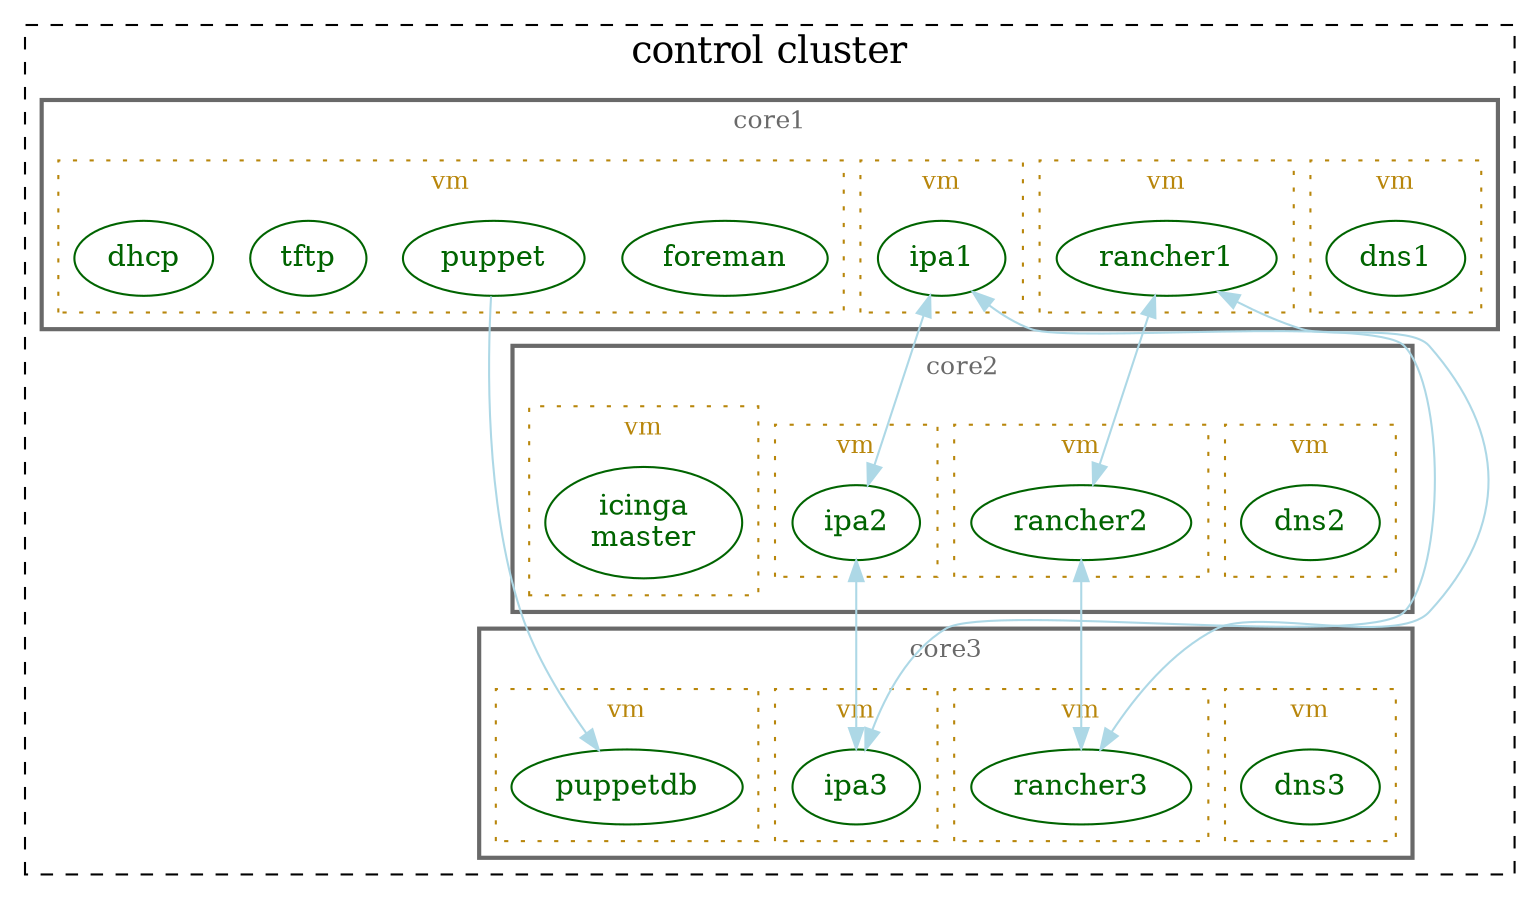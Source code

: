 digraph top {
//  dpi=100
  ranksep=0.5
  rankdir=TB
  overlap=false
  newrank=true
  clusterrank=local

  // services
  {
    node [shape=ellipse fontsize=14 style=filled fillcolor=white color=darkgreen fontcolor=darkgreen]
    foreman
    puppet
    tftp
    dns1 [label="dns1"]
    dns2 [label="dns2"]
    dns3 [label="dns3"]
    dhcp1 [label="dhcp"]
    ipa1 [label="ipa1"]
    ipa2 [label="ipa2"]
    ipa3 [label="ipa3"]
    icingamaster [label="icinga\nmaster"]
    puppetdb [label="puppetdb"]
    rancher1 [label="rancher1"]
    rancher2 [label="rancher2"]
    rancher3 [label="rancher3"]
  }

  subgraph cluster_0 {
    label="control cluster"
    fontsize=18
    style=dashed

    subgraph cluster_10 {
      label="core1"
      color=dimgray
      fontcolor=dimgray
      fontsize=12
      style=bold

      {
        rank=same
        dns1
        ipa1
        rancher1
        foreman
        dhcp1
        puppet
        tftp
      }

      subgraph cluster_100 {
        label="vm"
        color=darkgoldenrod
        fontcolor=darkgoldenrod
        fontsize=12
        style=dotted

        dns1
      }

      subgraph cluster_101 {
        label="vm"
        color=darkgoldenrod
        fontcolor=darkgoldenrod
        fontsize=12
        style=dotted

        ipa1
      }

      subgraph cluster_102 {
        label="vm"
        color=darkgoldenrod
        fontcolor=darkgoldenrod
        fontsize=12
        style=dotted

        rancher1
      }

      subgraph cluster_103 {
        label="vm"
        color=darkgoldenrod
        fontcolor=darkgoldenrod
        fontsize=12
        style=dotted

        foreman
        puppet
        tftp
        dhcp1
      }
    }

    subgraph cluster_20 {
      label="core2"
      color=dimgray
      fontcolor=dimgray
      fontsize=12
      style=bold

      {
        rank=same
        dns2
        ipa2
        rancher2
        icingamaster
      }

      subgraph cluster_200 {
        label="vm"
        color=darkgoldenrod
        fontcolor=darkgoldenrod
        fontsize=12
        style=dotted

        dns2
      }

      subgraph cluster_201 {
        label="vm"
        color=darkgoldenrod
        fontcolor=darkgoldenrod
        fontsize=12
        style=dotted

        ipa2
      }

      subgraph cluster_202 {
        label="vm"
        color=darkgoldenrod
        fontcolor=darkgoldenrod
        fontsize=12
        style=dotted

        rancher2
      }

      subgraph cluster_203 {
        label="vm"
        color=darkgoldenrod
        fontcolor=darkgoldenrod
        fontsize=12
        style=dotted

        icingamaster
      }
    }

    subgraph cluster_30 {
      label="core3"
      color=dimgray
      fontcolor=dimgray
      fontsize=12
      style=bold

      {
        rank=same
        dns3
        ipa3
        rancher3
        icingamaster
        puppetdb
      }

      subgraph cluster_300 {
        label="vm"
        color=darkgoldenrod
        fontcolor=darkgoldenrod
        fontsize=12
        style=dotted

        dns3
      }

      subgraph cluster_301 {
        label="vm"
        color=darkgoldenrod
        fontcolor=darkgoldenrod
        fontsize=12
        style=dotted

        ipa3
      }

      subgraph cluster_302 {
        label="vm"
        color=darkgoldenrod
        fontcolor=darkgoldenrod
        fontsize=12
        style=dotted

        rancher3
      }

      subgraph cluster_303 {
        label="vm"
        color=darkgoldenrod
        fontcolor=darkgoldenrod
        fontsize=12
        style=dotted

        icingamaster
      }

      subgraph cluster_304 {
        label="vm"
        color=darkgoldenrod
        fontcolor=darkgoldenrod
        fontsize=12
        style=dotted

        puppetdb
      }
    }

    edge [color=lightblue]
    ipa1 -> ipa2 [dir=both]
    ipa2 -> ipa3 [dir=both]
    ipa3 -> ipa1 [dir=both]
    puppet -> puppetdb
    rancher1 -> rancher2 [dir=both]
    rancher2 -> rancher3 [dir=both]
    rancher3 -> rancher1 [dir=both]
  }
}
